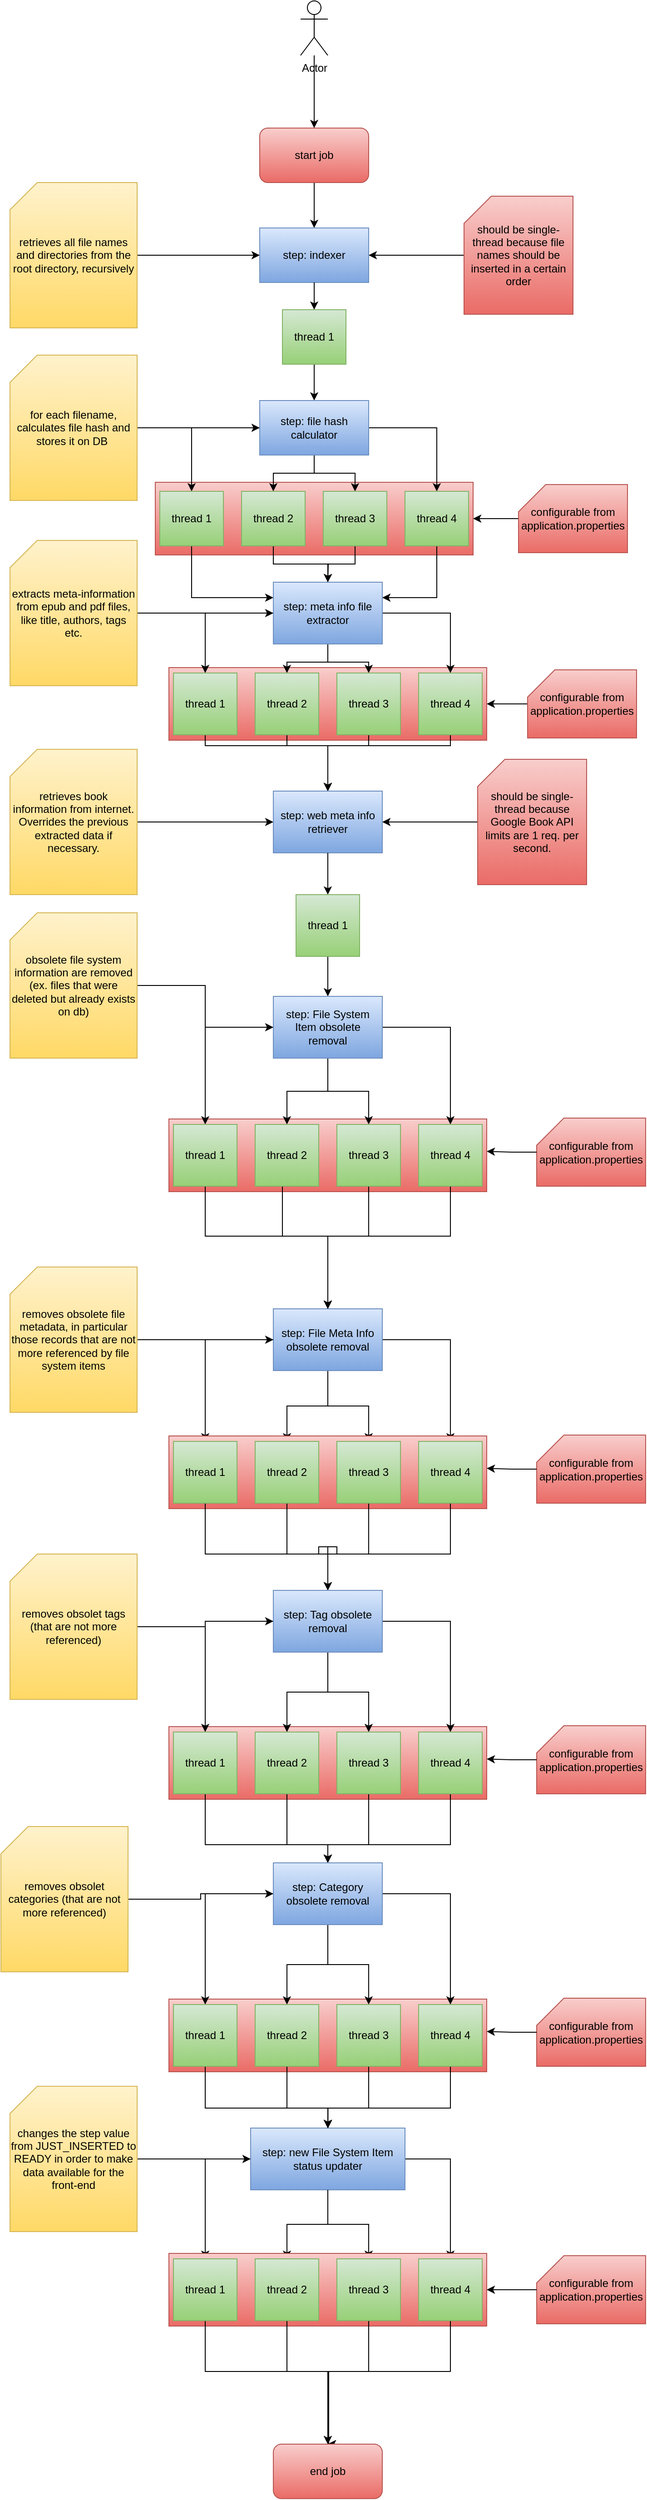<mxfile version="24.1.0" type="device">
  <diagram name="Page-1" id="AeAQ8UteRTDMmOz89zi5">
    <mxGraphModel dx="838" dy="526" grid="1" gridSize="10" guides="1" tooltips="1" connect="1" arrows="1" fold="1" page="1" pageScale="1" pageWidth="850" pageHeight="1100" math="0" shadow="0">
      <root>
        <mxCell id="0" />
        <mxCell id="1" parent="0" />
        <mxCell id="Pz3XvWrVHSfFhwt_LLlL-2" value="" style="rounded=0;whiteSpace=wrap;html=1;fillColor=#f8cecc;strokeColor=#b85450;gradientColor=#ea6b66;" parent="1" vertex="1">
          <mxGeometry x="265" y="1930" width="350" height="80" as="geometry" />
        </mxCell>
        <mxCell id="lWOo_lwj3-n9xgsoMNME-1" value="" style="rounded=0;whiteSpace=wrap;html=1;fillColor=#f8cecc;strokeColor=#b85450;gradientColor=#ea6b66;" parent="1" vertex="1">
          <mxGeometry x="265" y="1261" width="350" height="80" as="geometry" />
        </mxCell>
        <mxCell id="W6_yoty5D15qkjbpSZdV-63" value="" style="rounded=0;whiteSpace=wrap;html=1;fillColor=#f8cecc;strokeColor=#b85450;gradientColor=#ea6b66;" parent="1" vertex="1">
          <mxGeometry x="265" y="764" width="350" height="80" as="geometry" />
        </mxCell>
        <mxCell id="W6_yoty5D15qkjbpSZdV-61" value="" style="rounded=0;whiteSpace=wrap;html=1;fillColor=#f8cecc;strokeColor=#b85450;gradientColor=#ea6b66;" parent="1" vertex="1">
          <mxGeometry x="250" y="560" width="350" height="80" as="geometry" />
        </mxCell>
        <mxCell id="W6_yoty5D15qkjbpSZdV-3" style="edgeStyle=orthogonalEdgeStyle;rounded=0;orthogonalLoop=1;jettySize=auto;html=1;entryX=0.5;entryY=0;entryDx=0;entryDy=0;" parent="1" source="W6_yoty5D15qkjbpSZdV-1" target="W6_yoty5D15qkjbpSZdV-2" edge="1">
          <mxGeometry relative="1" as="geometry" />
        </mxCell>
        <mxCell id="W6_yoty5D15qkjbpSZdV-1" value="Actor" style="shape=umlActor;verticalLabelPosition=bottom;verticalAlign=top;html=1;outlineConnect=0;" parent="1" vertex="1">
          <mxGeometry x="410" y="30" width="30" height="60" as="geometry" />
        </mxCell>
        <mxCell id="W6_yoty5D15qkjbpSZdV-5" style="edgeStyle=orthogonalEdgeStyle;rounded=0;orthogonalLoop=1;jettySize=auto;html=1;entryX=0.5;entryY=0;entryDx=0;entryDy=0;" parent="1" source="W6_yoty5D15qkjbpSZdV-2" target="W6_yoty5D15qkjbpSZdV-4" edge="1">
          <mxGeometry relative="1" as="geometry" />
        </mxCell>
        <mxCell id="W6_yoty5D15qkjbpSZdV-2" value="start job" style="rounded=1;whiteSpace=wrap;html=1;fillColor=#f8cecc;gradientColor=#ea6b66;strokeColor=#b85450;fontColor=#000000;" parent="1" vertex="1">
          <mxGeometry x="365" y="170" width="120" height="60" as="geometry" />
        </mxCell>
        <mxCell id="W6_yoty5D15qkjbpSZdV-4" value="step: indexer" style="rounded=0;whiteSpace=wrap;html=1;fillColor=#dae8fc;gradientColor=#7ea6e0;strokeColor=#6c8ebf;fontColor=#000000;" parent="1" vertex="1">
          <mxGeometry x="365" y="280" width="120" height="60" as="geometry" />
        </mxCell>
        <mxCell id="W6_yoty5D15qkjbpSZdV-12" style="edgeStyle=orthogonalEdgeStyle;rounded=0;orthogonalLoop=1;jettySize=auto;html=1;entryX=0.5;entryY=0;entryDx=0;entryDy=0;" parent="1" source="W6_yoty5D15qkjbpSZdV-6" target="W6_yoty5D15qkjbpSZdV-8" edge="1">
          <mxGeometry relative="1" as="geometry" />
        </mxCell>
        <mxCell id="W6_yoty5D15qkjbpSZdV-13" style="edgeStyle=orthogonalEdgeStyle;rounded=0;orthogonalLoop=1;jettySize=auto;html=1;" parent="1" source="W6_yoty5D15qkjbpSZdV-6" target="W6_yoty5D15qkjbpSZdV-11" edge="1">
          <mxGeometry relative="1" as="geometry" />
        </mxCell>
        <mxCell id="W6_yoty5D15qkjbpSZdV-14" style="edgeStyle=orthogonalEdgeStyle;rounded=0;orthogonalLoop=1;jettySize=auto;html=1;entryX=0.5;entryY=0;entryDx=0;entryDy=0;" parent="1" source="W6_yoty5D15qkjbpSZdV-6" target="W6_yoty5D15qkjbpSZdV-9" edge="1">
          <mxGeometry relative="1" as="geometry" />
        </mxCell>
        <mxCell id="W6_yoty5D15qkjbpSZdV-15" style="edgeStyle=orthogonalEdgeStyle;rounded=0;orthogonalLoop=1;jettySize=auto;html=1;entryX=0.5;entryY=0;entryDx=0;entryDy=0;" parent="1" source="W6_yoty5D15qkjbpSZdV-6" target="W6_yoty5D15qkjbpSZdV-10" edge="1">
          <mxGeometry relative="1" as="geometry" />
        </mxCell>
        <mxCell id="W6_yoty5D15qkjbpSZdV-6" value="step: meta info file extractor" style="rounded=0;whiteSpace=wrap;html=1;fillColor=#dae8fc;gradientColor=#7ea6e0;strokeColor=#6c8ebf;fontColor=#000000;" parent="1" vertex="1">
          <mxGeometry x="380" y="670" width="120" height="68" as="geometry" />
        </mxCell>
        <mxCell id="W6_yoty5D15qkjbpSZdV-21" style="edgeStyle=orthogonalEdgeStyle;rounded=0;orthogonalLoop=1;jettySize=auto;html=1;entryX=0.5;entryY=0;entryDx=0;entryDy=0;" parent="1" source="W6_yoty5D15qkjbpSZdV-8" target="W6_yoty5D15qkjbpSZdV-18" edge="1">
          <mxGeometry relative="1" as="geometry">
            <Array as="points">
              <mxPoint x="305" y="850" />
              <mxPoint x="440" y="850" />
            </Array>
          </mxGeometry>
        </mxCell>
        <mxCell id="W6_yoty5D15qkjbpSZdV-8" value="thread 1" style="rounded=0;whiteSpace=wrap;html=1;fillColor=#d5e8d4;gradientColor=#97d077;strokeColor=#82b366;fontColor=#000000;" parent="1" vertex="1">
          <mxGeometry x="270" y="770" width="70" height="68" as="geometry" />
        </mxCell>
        <mxCell id="W6_yoty5D15qkjbpSZdV-22" style="edgeStyle=orthogonalEdgeStyle;rounded=0;orthogonalLoop=1;jettySize=auto;html=1;entryX=0.5;entryY=0;entryDx=0;entryDy=0;" parent="1" source="W6_yoty5D15qkjbpSZdV-9" target="W6_yoty5D15qkjbpSZdV-18" edge="1">
          <mxGeometry relative="1" as="geometry">
            <Array as="points">
              <mxPoint x="395" y="850" />
              <mxPoint x="440" y="850" />
            </Array>
          </mxGeometry>
        </mxCell>
        <mxCell id="W6_yoty5D15qkjbpSZdV-9" value="thread 2" style="rounded=0;whiteSpace=wrap;html=1;fillColor=#d5e8d4;gradientColor=#97d077;strokeColor=#82b366;fontColor=#000000;" parent="1" vertex="1">
          <mxGeometry x="360" y="770" width="70" height="68" as="geometry" />
        </mxCell>
        <mxCell id="W6_yoty5D15qkjbpSZdV-23" style="edgeStyle=orthogonalEdgeStyle;rounded=0;orthogonalLoop=1;jettySize=auto;html=1;entryX=0.5;entryY=0;entryDx=0;entryDy=0;" parent="1" source="W6_yoty5D15qkjbpSZdV-10" target="W6_yoty5D15qkjbpSZdV-18" edge="1">
          <mxGeometry relative="1" as="geometry">
            <Array as="points">
              <mxPoint x="485" y="850" />
              <mxPoint x="440" y="850" />
            </Array>
          </mxGeometry>
        </mxCell>
        <mxCell id="W6_yoty5D15qkjbpSZdV-10" value="thread 3" style="rounded=0;whiteSpace=wrap;html=1;fillColor=#d5e8d4;gradientColor=#97d077;strokeColor=#82b366;fontColor=#000000;" parent="1" vertex="1">
          <mxGeometry x="450" y="770" width="70" height="68" as="geometry" />
        </mxCell>
        <mxCell id="W6_yoty5D15qkjbpSZdV-24" style="edgeStyle=orthogonalEdgeStyle;rounded=0;orthogonalLoop=1;jettySize=auto;html=1;entryX=0.5;entryY=0;entryDx=0;entryDy=0;" parent="1" source="W6_yoty5D15qkjbpSZdV-11" target="W6_yoty5D15qkjbpSZdV-18" edge="1">
          <mxGeometry relative="1" as="geometry">
            <Array as="points">
              <mxPoint x="575" y="850" />
              <mxPoint x="440" y="850" />
            </Array>
          </mxGeometry>
        </mxCell>
        <mxCell id="W6_yoty5D15qkjbpSZdV-11" value="thread 4" style="rounded=0;whiteSpace=wrap;html=1;fillColor=#d5e8d4;gradientColor=#97d077;strokeColor=#82b366;fontColor=#000000;" parent="1" vertex="1">
          <mxGeometry x="540" y="770" width="70" height="68" as="geometry" />
        </mxCell>
        <mxCell id="W6_yoty5D15qkjbpSZdV-17" value="" style="edgeStyle=orthogonalEdgeStyle;rounded=0;orthogonalLoop=1;jettySize=auto;html=1;entryX=0.5;entryY=0;entryDx=0;entryDy=0;" parent="1" source="W6_yoty5D15qkjbpSZdV-4" target="W6_yoty5D15qkjbpSZdV-16" edge="1">
          <mxGeometry relative="1" as="geometry">
            <mxPoint x="425" y="350" as="sourcePoint" />
            <mxPoint x="425" y="460" as="targetPoint" />
          </mxGeometry>
        </mxCell>
        <mxCell id="W6_yoty5D15qkjbpSZdV-54" style="edgeStyle=orthogonalEdgeStyle;rounded=0;orthogonalLoop=1;jettySize=auto;html=1;" parent="1" source="W6_yoty5D15qkjbpSZdV-16" target="W6_yoty5D15qkjbpSZdV-49" edge="1">
          <mxGeometry relative="1" as="geometry" />
        </mxCell>
        <mxCell id="W6_yoty5D15qkjbpSZdV-16" value="thread 1" style="rounded=0;whiteSpace=wrap;html=1;fillColor=#d5e8d4;gradientColor=#97d077;strokeColor=#82b366;fontColor=#000000;" parent="1" vertex="1">
          <mxGeometry x="390" y="370" width="70" height="60" as="geometry" />
        </mxCell>
        <mxCell id="W6_yoty5D15qkjbpSZdV-18" value="step: web meta info retriever" style="rounded=0;whiteSpace=wrap;html=1;fillColor=#dae8fc;gradientColor=#7ea6e0;strokeColor=#6c8ebf;fontColor=#000000;" parent="1" vertex="1">
          <mxGeometry x="380" y="900" width="120" height="68" as="geometry" />
        </mxCell>
        <mxCell id="W6_yoty5D15qkjbpSZdV-19" value="" style="edgeStyle=orthogonalEdgeStyle;rounded=0;orthogonalLoop=1;jettySize=auto;html=1;entryX=0.5;entryY=0;entryDx=0;entryDy=0;" parent="1" source="W6_yoty5D15qkjbpSZdV-18" target="W6_yoty5D15qkjbpSZdV-20" edge="1">
          <mxGeometry relative="1" as="geometry">
            <mxPoint x="440" y="960" as="sourcePoint" />
            <mxPoint x="440" y="1070" as="targetPoint" />
          </mxGeometry>
        </mxCell>
        <mxCell id="W6_yoty5D15qkjbpSZdV-28" style="edgeStyle=orthogonalEdgeStyle;rounded=0;orthogonalLoop=1;jettySize=auto;html=1;entryX=0.5;entryY=0;entryDx=0;entryDy=0;" parent="1" source="W6_yoty5D15qkjbpSZdV-20" target="W6_yoty5D15qkjbpSZdV-25" edge="1">
          <mxGeometry relative="1" as="geometry" />
        </mxCell>
        <mxCell id="W6_yoty5D15qkjbpSZdV-20" value="thread 1" style="rounded=0;whiteSpace=wrap;html=1;fillColor=#d5e8d4;gradientColor=#97d077;strokeColor=#82b366;fontColor=#000000;" parent="1" vertex="1">
          <mxGeometry x="405" y="1014" width="70" height="68" as="geometry" />
        </mxCell>
        <mxCell id="lWOo_lwj3-n9xgsoMNME-8" style="edgeStyle=orthogonalEdgeStyle;rounded=0;orthogonalLoop=1;jettySize=auto;html=1;entryX=0.5;entryY=0;entryDx=0;entryDy=0;" parent="1" source="W6_yoty5D15qkjbpSZdV-25" target="lWOo_lwj3-n9xgsoMNME-2" edge="1">
          <mxGeometry relative="1" as="geometry">
            <mxPoint x="305" y="1280" as="targetPoint" />
          </mxGeometry>
        </mxCell>
        <mxCell id="lWOo_lwj3-n9xgsoMNME-9" style="edgeStyle=orthogonalEdgeStyle;rounded=0;orthogonalLoop=1;jettySize=auto;html=1;" parent="1" source="W6_yoty5D15qkjbpSZdV-25" target="lWOo_lwj3-n9xgsoMNME-3" edge="1">
          <mxGeometry relative="1" as="geometry" />
        </mxCell>
        <mxCell id="lWOo_lwj3-n9xgsoMNME-10" style="edgeStyle=orthogonalEdgeStyle;rounded=0;orthogonalLoop=1;jettySize=auto;html=1;entryX=0.5;entryY=0;entryDx=0;entryDy=0;" parent="1" source="W6_yoty5D15qkjbpSZdV-25" target="lWOo_lwj3-n9xgsoMNME-4" edge="1">
          <mxGeometry relative="1" as="geometry" />
        </mxCell>
        <mxCell id="lWOo_lwj3-n9xgsoMNME-11" style="edgeStyle=orthogonalEdgeStyle;rounded=0;orthogonalLoop=1;jettySize=auto;html=1;" parent="1" source="W6_yoty5D15qkjbpSZdV-25" target="lWOo_lwj3-n9xgsoMNME-5" edge="1">
          <mxGeometry relative="1" as="geometry" />
        </mxCell>
        <mxCell id="W6_yoty5D15qkjbpSZdV-25" value="step: File System Item obsolete removal" style="rounded=0;whiteSpace=wrap;html=1;fillColor=#dae8fc;gradientColor=#7ea6e0;strokeColor=#6c8ebf;fontColor=#000000;" parent="1" vertex="1">
          <mxGeometry x="380" y="1126" width="120" height="68" as="geometry" />
        </mxCell>
        <mxCell id="pT-amFlwkqPHEuizpd7b-11" style="edgeStyle=orthogonalEdgeStyle;rounded=0;orthogonalLoop=1;jettySize=auto;html=1;entryX=0.5;entryY=0;entryDx=0;entryDy=0;" parent="1" source="W6_yoty5D15qkjbpSZdV-29" target="pT-amFlwkqPHEuizpd7b-10" edge="1">
          <mxGeometry relative="1" as="geometry" />
        </mxCell>
        <mxCell id="pT-amFlwkqPHEuizpd7b-12" style="edgeStyle=orthogonalEdgeStyle;rounded=0;orthogonalLoop=1;jettySize=auto;html=1;entryX=0.5;entryY=0;entryDx=0;entryDy=0;" parent="1" source="W6_yoty5D15qkjbpSZdV-29" target="pT-amFlwkqPHEuizpd7b-8" edge="1">
          <mxGeometry relative="1" as="geometry" />
        </mxCell>
        <mxCell id="pT-amFlwkqPHEuizpd7b-13" style="edgeStyle=orthogonalEdgeStyle;rounded=0;orthogonalLoop=1;jettySize=auto;html=1;entryX=0.5;entryY=0;entryDx=0;entryDy=0;" parent="1" source="W6_yoty5D15qkjbpSZdV-29" target="pT-amFlwkqPHEuizpd7b-9" edge="1">
          <mxGeometry relative="1" as="geometry" />
        </mxCell>
        <mxCell id="W6_yoty5D15qkjbpSZdV-29" value="step: File Meta Info obsolete removal" style="rounded=0;whiteSpace=wrap;html=1;fillColor=#dae8fc;gradientColor=#7ea6e0;strokeColor=#6c8ebf;fontColor=#000000;" parent="1" vertex="1">
          <mxGeometry x="380" y="1470" width="120" height="68" as="geometry" />
        </mxCell>
        <mxCell id="W6_yoty5D15qkjbpSZdV-30" value="" style="edgeStyle=orthogonalEdgeStyle;rounded=0;orthogonalLoop=1;jettySize=auto;html=1;entryX=0.5;entryY=0;entryDx=0;entryDy=0;" parent="1" source="W6_yoty5D15qkjbpSZdV-29" target="pT-amFlwkqPHEuizpd7b-7" edge="1">
          <mxGeometry relative="1" as="geometry">
            <mxPoint x="440" y="1530" as="sourcePoint" />
            <mxPoint x="440" y="1560" as="targetPoint" />
          </mxGeometry>
        </mxCell>
        <mxCell id="pT-amFlwkqPHEuizpd7b-23" style="edgeStyle=orthogonalEdgeStyle;rounded=0;orthogonalLoop=1;jettySize=auto;html=1;" parent="1" source="W6_yoty5D15qkjbpSZdV-33" target="pT-amFlwkqPHEuizpd7b-21" edge="1">
          <mxGeometry relative="1" as="geometry" />
        </mxCell>
        <mxCell id="pT-amFlwkqPHEuizpd7b-24" style="edgeStyle=orthogonalEdgeStyle;rounded=0;orthogonalLoop=1;jettySize=auto;html=1;entryX=0.5;entryY=0;entryDx=0;entryDy=0;" parent="1" source="W6_yoty5D15qkjbpSZdV-33" target="pT-amFlwkqPHEuizpd7b-22" edge="1">
          <mxGeometry relative="1" as="geometry" />
        </mxCell>
        <mxCell id="pT-amFlwkqPHEuizpd7b-25" style="edgeStyle=orthogonalEdgeStyle;rounded=0;orthogonalLoop=1;jettySize=auto;html=1;entryX=0.5;entryY=0;entryDx=0;entryDy=0;" parent="1" source="W6_yoty5D15qkjbpSZdV-33" target="pT-amFlwkqPHEuizpd7b-19" edge="1">
          <mxGeometry relative="1" as="geometry" />
        </mxCell>
        <mxCell id="W6_yoty5D15qkjbpSZdV-33" value="step: new File System Item status updater" style="rounded=0;whiteSpace=wrap;html=1;fillColor=#dae8fc;gradientColor=#7ea6e0;strokeColor=#6c8ebf;fontColor=#000000;" parent="1" vertex="1">
          <mxGeometry x="355" y="2372" width="170" height="68" as="geometry" />
        </mxCell>
        <mxCell id="W6_yoty5D15qkjbpSZdV-34" value="" style="edgeStyle=orthogonalEdgeStyle;rounded=0;orthogonalLoop=1;jettySize=auto;html=1;" parent="1" source="W6_yoty5D15qkjbpSZdV-33" target="pT-amFlwkqPHEuizpd7b-20" edge="1">
          <mxGeometry relative="1" as="geometry">
            <mxPoint x="440" y="2432" as="sourcePoint" />
            <mxPoint x="440" y="2462" as="targetPoint" />
          </mxGeometry>
        </mxCell>
        <mxCell id="W6_yoty5D15qkjbpSZdV-42" style="edgeStyle=orthogonalEdgeStyle;rounded=0;orthogonalLoop=1;jettySize=auto;html=1;entryX=1;entryY=0.5;entryDx=0;entryDy=0;" parent="1" source="W6_yoty5D15qkjbpSZdV-41" target="W6_yoty5D15qkjbpSZdV-18" edge="1">
          <mxGeometry relative="1" as="geometry" />
        </mxCell>
        <mxCell id="W6_yoty5D15qkjbpSZdV-41" value="should be single-thread because Google Book API limits are 1 req. per second." style="shape=card;whiteSpace=wrap;html=1;fillColor=#f8cecc;gradientColor=#ea6b66;strokeColor=#b85450;fontColor=#000000;" parent="1" vertex="1">
          <mxGeometry x="605" y="865" width="120" height="138" as="geometry" />
        </mxCell>
        <mxCell id="W6_yoty5D15qkjbpSZdV-44" style="edgeStyle=orthogonalEdgeStyle;rounded=0;orthogonalLoop=1;jettySize=auto;html=1;entryX=1;entryY=0.5;entryDx=0;entryDy=0;" parent="1" source="W6_yoty5D15qkjbpSZdV-43" target="W6_yoty5D15qkjbpSZdV-4" edge="1">
          <mxGeometry relative="1" as="geometry" />
        </mxCell>
        <mxCell id="W6_yoty5D15qkjbpSZdV-43" value="should be single-thread because file names should be inserted in a certain order" style="shape=card;whiteSpace=wrap;html=1;fillColor=#f8cecc;gradientColor=#ea6b66;strokeColor=#b85450;fontColor=#000000;" parent="1" vertex="1">
          <mxGeometry x="590" y="245" width="120" height="130" as="geometry" />
        </mxCell>
        <mxCell id="W6_yoty5D15qkjbpSZdV-45" style="edgeStyle=orthogonalEdgeStyle;rounded=0;orthogonalLoop=1;jettySize=auto;html=1;entryX=0.5;entryY=0;entryDx=0;entryDy=0;" parent="1" source="W6_yoty5D15qkjbpSZdV-49" target="W6_yoty5D15qkjbpSZdV-50" edge="1">
          <mxGeometry relative="1" as="geometry" />
        </mxCell>
        <mxCell id="W6_yoty5D15qkjbpSZdV-46" style="edgeStyle=orthogonalEdgeStyle;rounded=0;orthogonalLoop=1;jettySize=auto;html=1;" parent="1" source="W6_yoty5D15qkjbpSZdV-49" target="W6_yoty5D15qkjbpSZdV-53" edge="1">
          <mxGeometry relative="1" as="geometry" />
        </mxCell>
        <mxCell id="W6_yoty5D15qkjbpSZdV-47" style="edgeStyle=orthogonalEdgeStyle;rounded=0;orthogonalLoop=1;jettySize=auto;html=1;entryX=0.5;entryY=0;entryDx=0;entryDy=0;" parent="1" source="W6_yoty5D15qkjbpSZdV-49" target="W6_yoty5D15qkjbpSZdV-51" edge="1">
          <mxGeometry relative="1" as="geometry" />
        </mxCell>
        <mxCell id="W6_yoty5D15qkjbpSZdV-48" style="edgeStyle=orthogonalEdgeStyle;rounded=0;orthogonalLoop=1;jettySize=auto;html=1;entryX=0.5;entryY=0;entryDx=0;entryDy=0;" parent="1" source="W6_yoty5D15qkjbpSZdV-49" target="W6_yoty5D15qkjbpSZdV-52" edge="1">
          <mxGeometry relative="1" as="geometry" />
        </mxCell>
        <mxCell id="W6_yoty5D15qkjbpSZdV-49" value="step: file hash calculator" style="rounded=0;whiteSpace=wrap;html=1;fillColor=#dae8fc;gradientColor=#7ea6e0;strokeColor=#6c8ebf;fontColor=#000000;" parent="1" vertex="1">
          <mxGeometry x="365" y="470" width="120" height="60" as="geometry" />
        </mxCell>
        <mxCell id="W6_yoty5D15qkjbpSZdV-55" style="edgeStyle=orthogonalEdgeStyle;rounded=0;orthogonalLoop=1;jettySize=auto;html=1;entryX=0;entryY=0.25;entryDx=0;entryDy=0;" parent="1" source="W6_yoty5D15qkjbpSZdV-50" target="W6_yoty5D15qkjbpSZdV-6" edge="1">
          <mxGeometry relative="1" as="geometry">
            <Array as="points">
              <mxPoint x="290" y="687" />
            </Array>
          </mxGeometry>
        </mxCell>
        <mxCell id="W6_yoty5D15qkjbpSZdV-50" value="thread 1" style="rounded=0;whiteSpace=wrap;html=1;fillColor=#d5e8d4;gradientColor=#97d077;strokeColor=#82b366;fontColor=#000000;" parent="1" vertex="1">
          <mxGeometry x="255" y="570" width="70" height="60" as="geometry" />
        </mxCell>
        <mxCell id="W6_yoty5D15qkjbpSZdV-56" style="edgeStyle=orthogonalEdgeStyle;rounded=0;orthogonalLoop=1;jettySize=auto;html=1;entryX=0.5;entryY=0;entryDx=0;entryDy=0;" parent="1" source="W6_yoty5D15qkjbpSZdV-51" target="W6_yoty5D15qkjbpSZdV-6" edge="1">
          <mxGeometry relative="1" as="geometry" />
        </mxCell>
        <mxCell id="W6_yoty5D15qkjbpSZdV-51" value="thread 2" style="rounded=0;whiteSpace=wrap;html=1;fillColor=#d5e8d4;gradientColor=#97d077;strokeColor=#82b366;fontColor=#000000;" parent="1" vertex="1">
          <mxGeometry x="345" y="570" width="70" height="60" as="geometry" />
        </mxCell>
        <mxCell id="W6_yoty5D15qkjbpSZdV-57" style="edgeStyle=orthogonalEdgeStyle;rounded=0;orthogonalLoop=1;jettySize=auto;html=1;" parent="1" source="W6_yoty5D15qkjbpSZdV-52" edge="1">
          <mxGeometry relative="1" as="geometry">
            <mxPoint x="440" y="670" as="targetPoint" />
          </mxGeometry>
        </mxCell>
        <mxCell id="W6_yoty5D15qkjbpSZdV-52" value="thread 3" style="rounded=0;whiteSpace=wrap;html=1;fillColor=#d5e8d4;gradientColor=#97d077;strokeColor=#82b366;fontColor=#000000;" parent="1" vertex="1">
          <mxGeometry x="435" y="570" width="70" height="60" as="geometry" />
        </mxCell>
        <mxCell id="W6_yoty5D15qkjbpSZdV-58" style="edgeStyle=orthogonalEdgeStyle;rounded=0;orthogonalLoop=1;jettySize=auto;html=1;entryX=1;entryY=0.25;entryDx=0;entryDy=0;" parent="1" source="W6_yoty5D15qkjbpSZdV-53" target="W6_yoty5D15qkjbpSZdV-6" edge="1">
          <mxGeometry relative="1" as="geometry">
            <Array as="points">
              <mxPoint x="560" y="687" />
            </Array>
          </mxGeometry>
        </mxCell>
        <mxCell id="W6_yoty5D15qkjbpSZdV-53" value="thread 4" style="rounded=0;whiteSpace=wrap;html=1;fillColor=#d5e8d4;gradientColor=#97d077;strokeColor=#82b366;fontColor=#000000;" parent="1" vertex="1">
          <mxGeometry x="525" y="570" width="70" height="60" as="geometry" />
        </mxCell>
        <mxCell id="W6_yoty5D15qkjbpSZdV-62" style="edgeStyle=orthogonalEdgeStyle;rounded=0;orthogonalLoop=1;jettySize=auto;html=1;entryX=1;entryY=0.5;entryDx=0;entryDy=0;" parent="1" source="W6_yoty5D15qkjbpSZdV-59" target="W6_yoty5D15qkjbpSZdV-61" edge="1">
          <mxGeometry relative="1" as="geometry" />
        </mxCell>
        <mxCell id="W6_yoty5D15qkjbpSZdV-59" value="configurable from application.properties" style="shape=card;whiteSpace=wrap;html=1;fillColor=#f8cecc;gradientColor=#ea6b66;strokeColor=#b85450;fontColor=#000000;" parent="1" vertex="1">
          <mxGeometry x="650" y="562.5" width="120" height="75" as="geometry" />
        </mxCell>
        <mxCell id="W6_yoty5D15qkjbpSZdV-64" style="edgeStyle=orthogonalEdgeStyle;rounded=0;orthogonalLoop=1;jettySize=auto;html=1;entryX=1;entryY=0.5;entryDx=0;entryDy=0;" parent="1" source="W6_yoty5D15qkjbpSZdV-65" target="W6_yoty5D15qkjbpSZdV-63" edge="1">
          <mxGeometry relative="1" as="geometry" />
        </mxCell>
        <mxCell id="W6_yoty5D15qkjbpSZdV-65" value="configurable from application.properties" style="shape=card;whiteSpace=wrap;html=1;fillColor=#f8cecc;gradientColor=#ea6b66;strokeColor=#b85450;fontColor=#000000;" parent="1" vertex="1">
          <mxGeometry x="660" y="766.5" width="120" height="75" as="geometry" />
        </mxCell>
        <mxCell id="pT-amFlwkqPHEuizpd7b-6" value="" style="rounded=0;whiteSpace=wrap;html=1;fillColor=#f8cecc;strokeColor=#b85450;gradientColor=#ea6b66;" parent="1" vertex="1">
          <mxGeometry x="265" y="1610" width="350" height="80" as="geometry" />
        </mxCell>
        <mxCell id="Pz3XvWrVHSfFhwt_LLlL-9" style="edgeStyle=orthogonalEdgeStyle;rounded=0;orthogonalLoop=1;jettySize=auto;html=1;" parent="1" source="pT-amFlwkqPHEuizpd7b-7" target="Pz3XvWrVHSfFhwt_LLlL-1" edge="1">
          <mxGeometry relative="1" as="geometry">
            <Array as="points">
              <mxPoint x="305" y="1740" />
              <mxPoint x="440" y="1740" />
            </Array>
          </mxGeometry>
        </mxCell>
        <mxCell id="pT-amFlwkqPHEuizpd7b-7" value="thread 1" style="rounded=0;whiteSpace=wrap;html=1;fillColor=#d5e8d4;gradientColor=#97d077;strokeColor=#82b366;fontColor=#000000;" parent="1" vertex="1">
          <mxGeometry x="270" y="1616" width="70" height="68" as="geometry" />
        </mxCell>
        <mxCell id="Pz3XvWrVHSfFhwt_LLlL-11" style="edgeStyle=orthogonalEdgeStyle;rounded=0;orthogonalLoop=1;jettySize=auto;html=1;" parent="1" source="pT-amFlwkqPHEuizpd7b-8" edge="1">
          <mxGeometry relative="1" as="geometry">
            <mxPoint x="440" y="1780" as="targetPoint" />
            <Array as="points">
              <mxPoint x="395" y="1740" />
              <mxPoint x="450" y="1740" />
              <mxPoint x="450" y="1732" />
              <mxPoint x="440" y="1732" />
            </Array>
          </mxGeometry>
        </mxCell>
        <mxCell id="pT-amFlwkqPHEuizpd7b-8" value="thread 2" style="rounded=0;whiteSpace=wrap;html=1;fillColor=#d5e8d4;gradientColor=#97d077;strokeColor=#82b366;fontColor=#000000;" parent="1" vertex="1">
          <mxGeometry x="360" y="1616" width="70" height="68" as="geometry" />
        </mxCell>
        <mxCell id="Pz3XvWrVHSfFhwt_LLlL-10" style="edgeStyle=orthogonalEdgeStyle;rounded=0;orthogonalLoop=1;jettySize=auto;html=1;" parent="1" source="pT-amFlwkqPHEuizpd7b-9" edge="1">
          <mxGeometry relative="1" as="geometry">
            <mxPoint x="440" y="1780" as="targetPoint" />
            <Array as="points">
              <mxPoint x="485" y="1740" />
              <mxPoint x="430" y="1740" />
              <mxPoint x="430" y="1732" />
              <mxPoint x="440" y="1732" />
            </Array>
          </mxGeometry>
        </mxCell>
        <mxCell id="pT-amFlwkqPHEuizpd7b-9" value="thread 3" style="rounded=0;whiteSpace=wrap;html=1;fillColor=#d5e8d4;gradientColor=#97d077;strokeColor=#82b366;fontColor=#000000;" parent="1" vertex="1">
          <mxGeometry x="450" y="1616" width="70" height="68" as="geometry" />
        </mxCell>
        <mxCell id="Pz3XvWrVHSfFhwt_LLlL-12" style="edgeStyle=orthogonalEdgeStyle;rounded=0;orthogonalLoop=1;jettySize=auto;html=1;" parent="1" source="pT-amFlwkqPHEuizpd7b-10" edge="1">
          <mxGeometry relative="1" as="geometry">
            <mxPoint x="440" y="1790" as="targetPoint" />
            <Array as="points">
              <mxPoint x="575" y="1740" />
              <mxPoint x="440" y="1740" />
            </Array>
          </mxGeometry>
        </mxCell>
        <mxCell id="pT-amFlwkqPHEuizpd7b-10" value="thread 4" style="rounded=0;whiteSpace=wrap;html=1;fillColor=#d5e8d4;gradientColor=#97d077;strokeColor=#82b366;fontColor=#000000;" parent="1" vertex="1">
          <mxGeometry x="540" y="1616" width="70" height="68" as="geometry" />
        </mxCell>
        <mxCell id="pT-amFlwkqPHEuizpd7b-18" value="" style="rounded=0;whiteSpace=wrap;html=1;fillColor=#f8cecc;strokeColor=#b85450;gradientColor=#ea6b66;" parent="1" vertex="1">
          <mxGeometry x="265" y="2510" width="350" height="80" as="geometry" />
        </mxCell>
        <mxCell id="pT-amFlwkqPHEuizpd7b-27" style="edgeStyle=orthogonalEdgeStyle;rounded=0;orthogonalLoop=1;jettySize=auto;html=1;entryX=0.5;entryY=0;entryDx=0;entryDy=0;" parent="1" source="pT-amFlwkqPHEuizpd7b-19" target="pT-amFlwkqPHEuizpd7b-26" edge="1">
          <mxGeometry relative="1" as="geometry">
            <Array as="points">
              <mxPoint x="305" y="2640" />
              <mxPoint x="440" y="2640" />
            </Array>
          </mxGeometry>
        </mxCell>
        <mxCell id="pT-amFlwkqPHEuizpd7b-19" value="thread 1" style="rounded=0;whiteSpace=wrap;html=1;fillColor=#d5e8d4;gradientColor=#97d077;strokeColor=#82b366;fontColor=#000000;" parent="1" vertex="1">
          <mxGeometry x="270" y="2516" width="70" height="68" as="geometry" />
        </mxCell>
        <mxCell id="pT-amFlwkqPHEuizpd7b-28" style="edgeStyle=orthogonalEdgeStyle;rounded=0;orthogonalLoop=1;jettySize=auto;html=1;" parent="1" source="pT-amFlwkqPHEuizpd7b-20" edge="1">
          <mxGeometry relative="1" as="geometry">
            <mxPoint x="440" y="2720" as="targetPoint" />
            <Array as="points">
              <mxPoint x="395" y="2640" />
              <mxPoint x="441" y="2640" />
            </Array>
          </mxGeometry>
        </mxCell>
        <mxCell id="pT-amFlwkqPHEuizpd7b-20" value="thread 2" style="rounded=0;whiteSpace=wrap;html=1;fillColor=#d5e8d4;gradientColor=#97d077;strokeColor=#82b366;fontColor=#000000;" parent="1" vertex="1">
          <mxGeometry x="360" y="2516" width="70" height="68" as="geometry" />
        </mxCell>
        <mxCell id="pT-amFlwkqPHEuizpd7b-29" style="edgeStyle=orthogonalEdgeStyle;rounded=0;orthogonalLoop=1;jettySize=auto;html=1;entryX=0.5;entryY=0;entryDx=0;entryDy=0;" parent="1" source="pT-amFlwkqPHEuizpd7b-21" target="pT-amFlwkqPHEuizpd7b-26" edge="1">
          <mxGeometry relative="1" as="geometry">
            <Array as="points">
              <mxPoint x="485" y="2640" />
              <mxPoint x="440" y="2640" />
            </Array>
          </mxGeometry>
        </mxCell>
        <mxCell id="pT-amFlwkqPHEuizpd7b-21" value="thread 3" style="rounded=0;whiteSpace=wrap;html=1;fillColor=#d5e8d4;gradientColor=#97d077;strokeColor=#82b366;fontColor=#000000;" parent="1" vertex="1">
          <mxGeometry x="450" y="2516" width="70" height="68" as="geometry" />
        </mxCell>
        <mxCell id="pT-amFlwkqPHEuizpd7b-30" style="edgeStyle=orthogonalEdgeStyle;rounded=0;orthogonalLoop=1;jettySize=auto;html=1;" parent="1" source="pT-amFlwkqPHEuizpd7b-22" edge="1">
          <mxGeometry relative="1" as="geometry">
            <mxPoint x="440" y="2720" as="targetPoint" />
            <Array as="points">
              <mxPoint x="575" y="2640" />
              <mxPoint x="441" y="2640" />
            </Array>
          </mxGeometry>
        </mxCell>
        <mxCell id="pT-amFlwkqPHEuizpd7b-22" value="thread 4" style="rounded=0;whiteSpace=wrap;html=1;fillColor=#d5e8d4;gradientColor=#97d077;strokeColor=#82b366;fontColor=#000000;" parent="1" vertex="1">
          <mxGeometry x="540" y="2516" width="70" height="68" as="geometry" />
        </mxCell>
        <mxCell id="pT-amFlwkqPHEuizpd7b-26" value="end job" style="rounded=1;whiteSpace=wrap;html=1;fillColor=#f8cecc;gradientColor=#ea6b66;strokeColor=#b85450;fontColor=#000000;" parent="1" vertex="1">
          <mxGeometry x="380" y="2720" width="120" height="60" as="geometry" />
        </mxCell>
        <mxCell id="pT-amFlwkqPHEuizpd7b-31" value="configurable from application.properties" style="shape=card;whiteSpace=wrap;html=1;fillColor=#f8cecc;gradientColor=#ea6b66;strokeColor=#b85450;fontColor=#000000;" parent="1" vertex="1">
          <mxGeometry x="670" y="1609" width="120" height="75" as="geometry" />
        </mxCell>
        <mxCell id="pT-amFlwkqPHEuizpd7b-32" value="configurable from application.properties" style="shape=card;whiteSpace=wrap;html=1;fillColor=#f8cecc;gradientColor=#ea6b66;strokeColor=#b85450;fontColor=#000000;" parent="1" vertex="1">
          <mxGeometry x="670" y="2512.5" width="120" height="75" as="geometry" />
        </mxCell>
        <mxCell id="pT-amFlwkqPHEuizpd7b-33" style="edgeStyle=orthogonalEdgeStyle;rounded=0;orthogonalLoop=1;jettySize=auto;html=1;entryX=1;entryY=0.446;entryDx=0;entryDy=0;entryPerimeter=0;" parent="1" source="pT-amFlwkqPHEuizpd7b-31" target="pT-amFlwkqPHEuizpd7b-6" edge="1">
          <mxGeometry relative="1" as="geometry" />
        </mxCell>
        <mxCell id="pT-amFlwkqPHEuizpd7b-34" style="edgeStyle=orthogonalEdgeStyle;rounded=0;orthogonalLoop=1;jettySize=auto;html=1;entryX=1;entryY=0.5;entryDx=0;entryDy=0;" parent="1" source="pT-amFlwkqPHEuizpd7b-32" target="pT-amFlwkqPHEuizpd7b-18" edge="1">
          <mxGeometry relative="1" as="geometry">
            <mxPoint x="620" y="2549" as="targetPoint" />
          </mxGeometry>
        </mxCell>
        <mxCell id="cFf2lf7DGppdIoSNQJBt-2" style="edgeStyle=orthogonalEdgeStyle;rounded=0;orthogonalLoop=1;jettySize=auto;html=1;entryX=0;entryY=0.5;entryDx=0;entryDy=0;" parent="1" source="cFf2lf7DGppdIoSNQJBt-1" target="W6_yoty5D15qkjbpSZdV-4" edge="1">
          <mxGeometry relative="1" as="geometry" />
        </mxCell>
        <mxCell id="cFf2lf7DGppdIoSNQJBt-1" value="retrieves all file names and directories from the root directory, recursively" style="shape=card;whiteSpace=wrap;html=1;fillColor=#fff2cc;strokeColor=#d6b656;gradientColor=#ffd966;fontColor=#000000;" parent="1" vertex="1">
          <mxGeometry x="90" y="230" width="140" height="160" as="geometry" />
        </mxCell>
        <mxCell id="cFf2lf7DGppdIoSNQJBt-4" style="edgeStyle=orthogonalEdgeStyle;rounded=0;orthogonalLoop=1;jettySize=auto;html=1;entryX=0;entryY=0.5;entryDx=0;entryDy=0;" parent="1" source="cFf2lf7DGppdIoSNQJBt-3" target="W6_yoty5D15qkjbpSZdV-49" edge="1">
          <mxGeometry relative="1" as="geometry" />
        </mxCell>
        <mxCell id="cFf2lf7DGppdIoSNQJBt-3" value="for each filename, calculates file hash and stores it on DB&amp;nbsp;" style="shape=card;whiteSpace=wrap;html=1;fillColor=#fff2cc;strokeColor=#d6b656;gradientColor=#ffd966;fontColor=#000000;" parent="1" vertex="1">
          <mxGeometry x="90" y="420" width="140" height="160" as="geometry" />
        </mxCell>
        <mxCell id="cFf2lf7DGppdIoSNQJBt-6" style="edgeStyle=orthogonalEdgeStyle;rounded=0;orthogonalLoop=1;jettySize=auto;html=1;entryX=0;entryY=0.5;entryDx=0;entryDy=0;" parent="1" source="cFf2lf7DGppdIoSNQJBt-5" target="W6_yoty5D15qkjbpSZdV-6" edge="1">
          <mxGeometry relative="1" as="geometry" />
        </mxCell>
        <mxCell id="cFf2lf7DGppdIoSNQJBt-5" value="extracts meta-information from epub and pdf files, like title, authors, tags etc." style="shape=card;whiteSpace=wrap;html=1;fillColor=#fff2cc;strokeColor=#d6b656;gradientColor=#ffd966;fontColor=#000000;" parent="1" vertex="1">
          <mxGeometry x="90" y="624" width="140" height="160" as="geometry" />
        </mxCell>
        <mxCell id="cFf2lf7DGppdIoSNQJBt-8" style="edgeStyle=orthogonalEdgeStyle;rounded=0;orthogonalLoop=1;jettySize=auto;html=1;entryX=0;entryY=0.5;entryDx=0;entryDy=0;" parent="1" source="cFf2lf7DGppdIoSNQJBt-7" target="W6_yoty5D15qkjbpSZdV-18" edge="1">
          <mxGeometry relative="1" as="geometry" />
        </mxCell>
        <mxCell id="cFf2lf7DGppdIoSNQJBt-7" value="retrieves book information from internet. Overrides the previous extracted data if necessary." style="shape=card;whiteSpace=wrap;html=1;fillColor=#fff2cc;strokeColor=#d6b656;gradientColor=#ffd966;fontColor=#000000;" parent="1" vertex="1">
          <mxGeometry x="90" y="854" width="140" height="160" as="geometry" />
        </mxCell>
        <mxCell id="cFf2lf7DGppdIoSNQJBt-10" style="edgeStyle=orthogonalEdgeStyle;rounded=0;orthogonalLoop=1;jettySize=auto;html=1;entryX=0;entryY=0.5;entryDx=0;entryDy=0;" parent="1" source="cFf2lf7DGppdIoSNQJBt-9" target="W6_yoty5D15qkjbpSZdV-25" edge="1">
          <mxGeometry relative="1" as="geometry" />
        </mxCell>
        <mxCell id="cFf2lf7DGppdIoSNQJBt-9" value="obsolete file system information are removed (ex. files that were deleted but already exists on db)" style="shape=card;whiteSpace=wrap;html=1;fillColor=#fff2cc;strokeColor=#d6b656;gradientColor=#ffd966;fontColor=#000000;" parent="1" vertex="1">
          <mxGeometry x="90" y="1034" width="140" height="160" as="geometry" />
        </mxCell>
        <mxCell id="cFf2lf7DGppdIoSNQJBt-12" style="edgeStyle=orthogonalEdgeStyle;rounded=0;orthogonalLoop=1;jettySize=auto;html=1;entryX=0;entryY=0.5;entryDx=0;entryDy=0;" parent="1" source="cFf2lf7DGppdIoSNQJBt-11" target="W6_yoty5D15qkjbpSZdV-29" edge="1">
          <mxGeometry relative="1" as="geometry" />
        </mxCell>
        <mxCell id="cFf2lf7DGppdIoSNQJBt-11" value="removes obsolete file metadata, in particular those records that are not more referenced by file system items" style="shape=card;whiteSpace=wrap;html=1;fillColor=#fff2cc;strokeColor=#d6b656;gradientColor=#ffd966;fontColor=#000000;" parent="1" vertex="1">
          <mxGeometry x="90" y="1424" width="140" height="160" as="geometry" />
        </mxCell>
        <mxCell id="cFf2lf7DGppdIoSNQJBt-14" style="edgeStyle=orthogonalEdgeStyle;rounded=0;orthogonalLoop=1;jettySize=auto;html=1;entryX=0;entryY=0.5;entryDx=0;entryDy=0;" parent="1" source="cFf2lf7DGppdIoSNQJBt-13" target="W6_yoty5D15qkjbpSZdV-33" edge="1">
          <mxGeometry relative="1" as="geometry" />
        </mxCell>
        <mxCell id="cFf2lf7DGppdIoSNQJBt-13" value="changes the step value from JUST_INSERTED to READY in order to make data available for the front-end" style="shape=card;whiteSpace=wrap;html=1;fillColor=#fff2cc;strokeColor=#d6b656;gradientColor=#ffd966;fontColor=#000000;" parent="1" vertex="1">
          <mxGeometry x="90" y="2326" width="140" height="160" as="geometry" />
        </mxCell>
        <mxCell id="lWOo_lwj3-n9xgsoMNME-12" style="edgeStyle=orthogonalEdgeStyle;rounded=0;orthogonalLoop=1;jettySize=auto;html=1;" parent="1" source="lWOo_lwj3-n9xgsoMNME-2" target="W6_yoty5D15qkjbpSZdV-29" edge="1">
          <mxGeometry relative="1" as="geometry">
            <Array as="points">
              <mxPoint x="305" y="1390" />
              <mxPoint x="440" y="1390" />
            </Array>
          </mxGeometry>
        </mxCell>
        <mxCell id="lWOo_lwj3-n9xgsoMNME-2" value="thread 1" style="rounded=0;whiteSpace=wrap;html=1;fillColor=#d5e8d4;gradientColor=#97d077;strokeColor=#82b366;fontColor=#000000;" parent="1" vertex="1">
          <mxGeometry x="270" y="1267" width="70" height="68" as="geometry" />
        </mxCell>
        <mxCell id="lWOo_lwj3-n9xgsoMNME-13" style="edgeStyle=orthogonalEdgeStyle;rounded=0;orthogonalLoop=1;jettySize=auto;html=1;" parent="1" source="lWOo_lwj3-n9xgsoMNME-3" edge="1">
          <mxGeometry relative="1" as="geometry">
            <mxPoint x="440" y="1470" as="targetPoint" />
            <Array as="points">
              <mxPoint x="390" y="1390" />
              <mxPoint x="440" y="1390" />
            </Array>
          </mxGeometry>
        </mxCell>
        <mxCell id="lWOo_lwj3-n9xgsoMNME-3" value="thread 2" style="rounded=0;whiteSpace=wrap;html=1;fillColor=#d5e8d4;gradientColor=#97d077;strokeColor=#82b366;fontColor=#000000;" parent="1" vertex="1">
          <mxGeometry x="360" y="1267" width="70" height="68" as="geometry" />
        </mxCell>
        <mxCell id="lWOo_lwj3-n9xgsoMNME-14" style="edgeStyle=orthogonalEdgeStyle;rounded=0;orthogonalLoop=1;jettySize=auto;html=1;" parent="1" source="lWOo_lwj3-n9xgsoMNME-4" edge="1">
          <mxGeometry relative="1" as="geometry">
            <mxPoint x="440" y="1470" as="targetPoint" />
            <Array as="points">
              <mxPoint x="485" y="1390" />
              <mxPoint x="440" y="1390" />
            </Array>
          </mxGeometry>
        </mxCell>
        <mxCell id="lWOo_lwj3-n9xgsoMNME-4" value="thread 3" style="rounded=0;whiteSpace=wrap;html=1;fillColor=#d5e8d4;gradientColor=#97d077;strokeColor=#82b366;fontColor=#000000;" parent="1" vertex="1">
          <mxGeometry x="450" y="1267" width="70" height="68" as="geometry" />
        </mxCell>
        <mxCell id="lWOo_lwj3-n9xgsoMNME-15" style="edgeStyle=orthogonalEdgeStyle;rounded=0;orthogonalLoop=1;jettySize=auto;html=1;" parent="1" source="lWOo_lwj3-n9xgsoMNME-5" edge="1">
          <mxGeometry relative="1" as="geometry">
            <mxPoint x="440" y="1470" as="targetPoint" />
            <Array as="points">
              <mxPoint x="575" y="1390" />
              <mxPoint x="440" y="1390" />
            </Array>
          </mxGeometry>
        </mxCell>
        <mxCell id="lWOo_lwj3-n9xgsoMNME-5" value="thread 4" style="rounded=0;whiteSpace=wrap;html=1;fillColor=#d5e8d4;gradientColor=#97d077;strokeColor=#82b366;fontColor=#000000;" parent="1" vertex="1">
          <mxGeometry x="540" y="1267" width="70" height="68" as="geometry" />
        </mxCell>
        <mxCell id="lWOo_lwj3-n9xgsoMNME-6" value="configurable from application.properties" style="shape=card;whiteSpace=wrap;html=1;fillColor=#f8cecc;gradientColor=#ea6b66;strokeColor=#b85450;fontColor=#000000;" parent="1" vertex="1">
          <mxGeometry x="670" y="1260" width="120" height="75" as="geometry" />
        </mxCell>
        <mxCell id="lWOo_lwj3-n9xgsoMNME-7" style="edgeStyle=orthogonalEdgeStyle;rounded=0;orthogonalLoop=1;jettySize=auto;html=1;entryX=1;entryY=0.446;entryDx=0;entryDy=0;entryPerimeter=0;" parent="1" source="lWOo_lwj3-n9xgsoMNME-6" target="lWOo_lwj3-n9xgsoMNME-1" edge="1">
          <mxGeometry relative="1" as="geometry" />
        </mxCell>
        <mxCell id="Pz3XvWrVHSfFhwt_LLlL-13" style="edgeStyle=orthogonalEdgeStyle;rounded=0;orthogonalLoop=1;jettySize=auto;html=1;" parent="1" source="Pz3XvWrVHSfFhwt_LLlL-1" target="Pz3XvWrVHSfFhwt_LLlL-3" edge="1">
          <mxGeometry relative="1" as="geometry" />
        </mxCell>
        <mxCell id="Pz3XvWrVHSfFhwt_LLlL-14" style="edgeStyle=orthogonalEdgeStyle;rounded=0;orthogonalLoop=1;jettySize=auto;html=1;" parent="1" source="Pz3XvWrVHSfFhwt_LLlL-1" target="Pz3XvWrVHSfFhwt_LLlL-4" edge="1">
          <mxGeometry relative="1" as="geometry" />
        </mxCell>
        <mxCell id="Pz3XvWrVHSfFhwt_LLlL-15" style="edgeStyle=orthogonalEdgeStyle;rounded=0;orthogonalLoop=1;jettySize=auto;html=1;entryX=0.5;entryY=0;entryDx=0;entryDy=0;" parent="1" source="Pz3XvWrVHSfFhwt_LLlL-1" target="Pz3XvWrVHSfFhwt_LLlL-5" edge="1">
          <mxGeometry relative="1" as="geometry" />
        </mxCell>
        <mxCell id="Pz3XvWrVHSfFhwt_LLlL-16" style="edgeStyle=orthogonalEdgeStyle;rounded=0;orthogonalLoop=1;jettySize=auto;html=1;entryX=0.5;entryY=0;entryDx=0;entryDy=0;" parent="1" source="Pz3XvWrVHSfFhwt_LLlL-1" target="Pz3XvWrVHSfFhwt_LLlL-6" edge="1">
          <mxGeometry relative="1" as="geometry" />
        </mxCell>
        <mxCell id="Pz3XvWrVHSfFhwt_LLlL-1" value="step: Tag obsolete removal" style="rounded=0;whiteSpace=wrap;html=1;fillColor=#dae8fc;gradientColor=#7ea6e0;strokeColor=#6c8ebf;fontColor=#000000;" parent="1" vertex="1">
          <mxGeometry x="380" y="1780" width="120" height="68" as="geometry" />
        </mxCell>
        <mxCell id="Pz3XvWrVHSfFhwt_LLlL-29" style="edgeStyle=orthogonalEdgeStyle;rounded=0;orthogonalLoop=1;jettySize=auto;html=1;" parent="1" source="Pz3XvWrVHSfFhwt_LLlL-3" target="Pz3XvWrVHSfFhwt_LLlL-22" edge="1">
          <mxGeometry relative="1" as="geometry">
            <Array as="points">
              <mxPoint x="305" y="2060" />
              <mxPoint x="440" y="2060" />
            </Array>
          </mxGeometry>
        </mxCell>
        <mxCell id="Pz3XvWrVHSfFhwt_LLlL-3" value="thread 1" style="rounded=0;whiteSpace=wrap;html=1;fillColor=#d5e8d4;gradientColor=#97d077;strokeColor=#82b366;fontColor=#000000;" parent="1" vertex="1">
          <mxGeometry x="270" y="1936" width="70" height="68" as="geometry" />
        </mxCell>
        <mxCell id="Pz3XvWrVHSfFhwt_LLlL-30" style="edgeStyle=orthogonalEdgeStyle;rounded=0;orthogonalLoop=1;jettySize=auto;html=1;entryX=0.5;entryY=0;entryDx=0;entryDy=0;" parent="1" source="Pz3XvWrVHSfFhwt_LLlL-4" target="Pz3XvWrVHSfFhwt_LLlL-22" edge="1">
          <mxGeometry relative="1" as="geometry">
            <mxPoint x="440" y="2070" as="targetPoint" />
            <Array as="points">
              <mxPoint x="395" y="2060" />
              <mxPoint x="440" y="2060" />
            </Array>
          </mxGeometry>
        </mxCell>
        <mxCell id="Pz3XvWrVHSfFhwt_LLlL-4" value="thread 2" style="rounded=0;whiteSpace=wrap;html=1;fillColor=#d5e8d4;gradientColor=#97d077;strokeColor=#82b366;fontColor=#000000;" parent="1" vertex="1">
          <mxGeometry x="360" y="1936" width="70" height="68" as="geometry" />
        </mxCell>
        <mxCell id="Pz3XvWrVHSfFhwt_LLlL-31" style="edgeStyle=orthogonalEdgeStyle;rounded=0;orthogonalLoop=1;jettySize=auto;html=1;entryX=0.5;entryY=0;entryDx=0;entryDy=0;" parent="1" source="Pz3XvWrVHSfFhwt_LLlL-5" target="Pz3XvWrVHSfFhwt_LLlL-22" edge="1">
          <mxGeometry relative="1" as="geometry">
            <Array as="points">
              <mxPoint x="485" y="2060" />
              <mxPoint x="440" y="2060" />
            </Array>
          </mxGeometry>
        </mxCell>
        <mxCell id="Pz3XvWrVHSfFhwt_LLlL-5" value="thread 3" style="rounded=0;whiteSpace=wrap;html=1;fillColor=#d5e8d4;gradientColor=#97d077;strokeColor=#82b366;fontColor=#000000;" parent="1" vertex="1">
          <mxGeometry x="450" y="1936" width="70" height="68" as="geometry" />
        </mxCell>
        <mxCell id="Pz3XvWrVHSfFhwt_LLlL-32" style="edgeStyle=orthogonalEdgeStyle;rounded=0;orthogonalLoop=1;jettySize=auto;html=1;entryX=0.5;entryY=0;entryDx=0;entryDy=0;" parent="1" source="Pz3XvWrVHSfFhwt_LLlL-6" target="Pz3XvWrVHSfFhwt_LLlL-22" edge="1">
          <mxGeometry relative="1" as="geometry">
            <Array as="points">
              <mxPoint x="575" y="2060" />
              <mxPoint x="440" y="2060" />
            </Array>
          </mxGeometry>
        </mxCell>
        <mxCell id="Pz3XvWrVHSfFhwt_LLlL-6" value="thread 4" style="rounded=0;whiteSpace=wrap;html=1;fillColor=#d5e8d4;gradientColor=#97d077;strokeColor=#82b366;fontColor=#000000;" parent="1" vertex="1">
          <mxGeometry x="540" y="1936" width="70" height="68" as="geometry" />
        </mxCell>
        <mxCell id="Pz3XvWrVHSfFhwt_LLlL-7" value="configurable from application.properties" style="shape=card;whiteSpace=wrap;html=1;fillColor=#f8cecc;gradientColor=#ea6b66;strokeColor=#b85450;fontColor=#000000;" parent="1" vertex="1">
          <mxGeometry x="670" y="1929" width="120" height="75" as="geometry" />
        </mxCell>
        <mxCell id="Pz3XvWrVHSfFhwt_LLlL-8" style="edgeStyle=orthogonalEdgeStyle;rounded=0;orthogonalLoop=1;jettySize=auto;html=1;entryX=1;entryY=0.446;entryDx=0;entryDy=0;entryPerimeter=0;" parent="1" source="Pz3XvWrVHSfFhwt_LLlL-7" target="Pz3XvWrVHSfFhwt_LLlL-2" edge="1">
          <mxGeometry relative="1" as="geometry" />
        </mxCell>
        <mxCell id="Pz3XvWrVHSfFhwt_LLlL-17" value="" style="rounded=0;whiteSpace=wrap;html=1;fillColor=#f8cecc;strokeColor=#b85450;gradientColor=#ea6b66;" parent="1" vertex="1">
          <mxGeometry x="265" y="2230" width="350" height="80" as="geometry" />
        </mxCell>
        <mxCell id="Pz3XvWrVHSfFhwt_LLlL-18" style="edgeStyle=orthogonalEdgeStyle;rounded=0;orthogonalLoop=1;jettySize=auto;html=1;" parent="1" source="Pz3XvWrVHSfFhwt_LLlL-22" target="Pz3XvWrVHSfFhwt_LLlL-23" edge="1">
          <mxGeometry relative="1" as="geometry" />
        </mxCell>
        <mxCell id="Pz3XvWrVHSfFhwt_LLlL-19" style="edgeStyle=orthogonalEdgeStyle;rounded=0;orthogonalLoop=1;jettySize=auto;html=1;" parent="1" source="Pz3XvWrVHSfFhwt_LLlL-22" target="Pz3XvWrVHSfFhwt_LLlL-24" edge="1">
          <mxGeometry relative="1" as="geometry" />
        </mxCell>
        <mxCell id="Pz3XvWrVHSfFhwt_LLlL-20" style="edgeStyle=orthogonalEdgeStyle;rounded=0;orthogonalLoop=1;jettySize=auto;html=1;entryX=0.5;entryY=0;entryDx=0;entryDy=0;" parent="1" source="Pz3XvWrVHSfFhwt_LLlL-22" target="Pz3XvWrVHSfFhwt_LLlL-25" edge="1">
          <mxGeometry relative="1" as="geometry" />
        </mxCell>
        <mxCell id="Pz3XvWrVHSfFhwt_LLlL-21" style="edgeStyle=orthogonalEdgeStyle;rounded=0;orthogonalLoop=1;jettySize=auto;html=1;entryX=0.5;entryY=0;entryDx=0;entryDy=0;" parent="1" source="Pz3XvWrVHSfFhwt_LLlL-22" target="Pz3XvWrVHSfFhwt_LLlL-26" edge="1">
          <mxGeometry relative="1" as="geometry" />
        </mxCell>
        <mxCell id="Pz3XvWrVHSfFhwt_LLlL-22" value="step: Category obsolete removal" style="rounded=0;whiteSpace=wrap;html=1;fillColor=#dae8fc;gradientColor=#7ea6e0;strokeColor=#6c8ebf;fontColor=#000000;" parent="1" vertex="1">
          <mxGeometry x="380" y="2080" width="120" height="68" as="geometry" />
        </mxCell>
        <mxCell id="Pz3XvWrVHSfFhwt_LLlL-33" style="edgeStyle=orthogonalEdgeStyle;rounded=0;orthogonalLoop=1;jettySize=auto;html=1;entryX=0.5;entryY=0;entryDx=0;entryDy=0;" parent="1" source="Pz3XvWrVHSfFhwt_LLlL-23" target="W6_yoty5D15qkjbpSZdV-33" edge="1">
          <mxGeometry relative="1" as="geometry">
            <Array as="points">
              <mxPoint x="305" y="2350" />
              <mxPoint x="440" y="2350" />
            </Array>
          </mxGeometry>
        </mxCell>
        <mxCell id="Pz3XvWrVHSfFhwt_LLlL-23" value="thread 1" style="rounded=0;whiteSpace=wrap;html=1;fillColor=#d5e8d4;gradientColor=#97d077;strokeColor=#82b366;fontColor=#000000;" parent="1" vertex="1">
          <mxGeometry x="270" y="2236" width="70" height="68" as="geometry" />
        </mxCell>
        <mxCell id="Pz3XvWrVHSfFhwt_LLlL-37" style="edgeStyle=orthogonalEdgeStyle;rounded=0;orthogonalLoop=1;jettySize=auto;html=1;entryX=0.5;entryY=0;entryDx=0;entryDy=0;" parent="1" source="Pz3XvWrVHSfFhwt_LLlL-24" target="W6_yoty5D15qkjbpSZdV-33" edge="1">
          <mxGeometry relative="1" as="geometry">
            <Array as="points">
              <mxPoint x="395" y="2350" />
              <mxPoint x="440" y="2350" />
            </Array>
          </mxGeometry>
        </mxCell>
        <mxCell id="Pz3XvWrVHSfFhwt_LLlL-24" value="thread 2" style="rounded=0;whiteSpace=wrap;html=1;fillColor=#d5e8d4;gradientColor=#97d077;strokeColor=#82b366;fontColor=#000000;" parent="1" vertex="1">
          <mxGeometry x="360" y="2236" width="70" height="68" as="geometry" />
        </mxCell>
        <mxCell id="Pz3XvWrVHSfFhwt_LLlL-35" style="edgeStyle=orthogonalEdgeStyle;rounded=0;orthogonalLoop=1;jettySize=auto;html=1;entryX=0.5;entryY=0;entryDx=0;entryDy=0;" parent="1" source="Pz3XvWrVHSfFhwt_LLlL-25" target="W6_yoty5D15qkjbpSZdV-33" edge="1">
          <mxGeometry relative="1" as="geometry">
            <mxPoint x="440" y="2370" as="targetPoint" />
            <Array as="points">
              <mxPoint x="485" y="2350" />
              <mxPoint x="440" y="2350" />
            </Array>
          </mxGeometry>
        </mxCell>
        <mxCell id="Pz3XvWrVHSfFhwt_LLlL-25" value="thread 3" style="rounded=0;whiteSpace=wrap;html=1;fillColor=#d5e8d4;gradientColor=#97d077;strokeColor=#82b366;fontColor=#000000;" parent="1" vertex="1">
          <mxGeometry x="450" y="2236" width="70" height="68" as="geometry" />
        </mxCell>
        <mxCell id="Pz3XvWrVHSfFhwt_LLlL-36" style="edgeStyle=orthogonalEdgeStyle;rounded=0;orthogonalLoop=1;jettySize=auto;html=1;entryX=0.501;entryY=0.005;entryDx=0;entryDy=0;entryPerimeter=0;" parent="1" source="Pz3XvWrVHSfFhwt_LLlL-26" target="W6_yoty5D15qkjbpSZdV-33" edge="1">
          <mxGeometry relative="1" as="geometry">
            <mxPoint x="440" y="2370" as="targetPoint" />
            <Array as="points">
              <mxPoint x="575" y="2350" />
              <mxPoint x="440" y="2350" />
            </Array>
          </mxGeometry>
        </mxCell>
        <mxCell id="Pz3XvWrVHSfFhwt_LLlL-26" value="thread 4" style="rounded=0;whiteSpace=wrap;html=1;fillColor=#d5e8d4;gradientColor=#97d077;strokeColor=#82b366;fontColor=#000000;" parent="1" vertex="1">
          <mxGeometry x="540" y="2236" width="70" height="68" as="geometry" />
        </mxCell>
        <mxCell id="Pz3XvWrVHSfFhwt_LLlL-27" value="configurable from application.properties" style="shape=card;whiteSpace=wrap;html=1;fillColor=#f8cecc;gradientColor=#ea6b66;strokeColor=#b85450;fontColor=#000000;" parent="1" vertex="1">
          <mxGeometry x="670" y="2229" width="120" height="75" as="geometry" />
        </mxCell>
        <mxCell id="Pz3XvWrVHSfFhwt_LLlL-28" style="edgeStyle=orthogonalEdgeStyle;rounded=0;orthogonalLoop=1;jettySize=auto;html=1;entryX=1;entryY=0.446;entryDx=0;entryDy=0;entryPerimeter=0;" parent="1" source="Pz3XvWrVHSfFhwt_LLlL-27" target="Pz3XvWrVHSfFhwt_LLlL-17" edge="1">
          <mxGeometry relative="1" as="geometry" />
        </mxCell>
        <mxCell id="Pz3XvWrVHSfFhwt_LLlL-40" style="edgeStyle=orthogonalEdgeStyle;rounded=0;orthogonalLoop=1;jettySize=auto;html=1;entryX=0;entryY=0.5;entryDx=0;entryDy=0;" parent="1" source="Pz3XvWrVHSfFhwt_LLlL-39" target="Pz3XvWrVHSfFhwt_LLlL-1" edge="1">
          <mxGeometry relative="1" as="geometry" />
        </mxCell>
        <mxCell id="Pz3XvWrVHSfFhwt_LLlL-39" value="removes obsolet tags (that are not more referenced)" style="shape=card;whiteSpace=wrap;html=1;fillColor=#fff2cc;strokeColor=#d6b656;gradientColor=#ffd966;fontColor=#000000;" parent="1" vertex="1">
          <mxGeometry x="90" y="1740" width="140" height="160" as="geometry" />
        </mxCell>
        <mxCell id="Pz3XvWrVHSfFhwt_LLlL-42" style="edgeStyle=orthogonalEdgeStyle;rounded=0;orthogonalLoop=1;jettySize=auto;html=1;entryX=0;entryY=0.5;entryDx=0;entryDy=0;" parent="1" source="Pz3XvWrVHSfFhwt_LLlL-41" target="Pz3XvWrVHSfFhwt_LLlL-22" edge="1">
          <mxGeometry relative="1" as="geometry" />
        </mxCell>
        <mxCell id="Pz3XvWrVHSfFhwt_LLlL-41" value="removes obsolet categories (that are not more referenced)" style="shape=card;whiteSpace=wrap;html=1;fillColor=#fff2cc;strokeColor=#d6b656;gradientColor=#ffd966;fontColor=#000000;" parent="1" vertex="1">
          <mxGeometry x="80" y="2040" width="140" height="160" as="geometry" />
        </mxCell>
      </root>
    </mxGraphModel>
  </diagram>
</mxfile>
